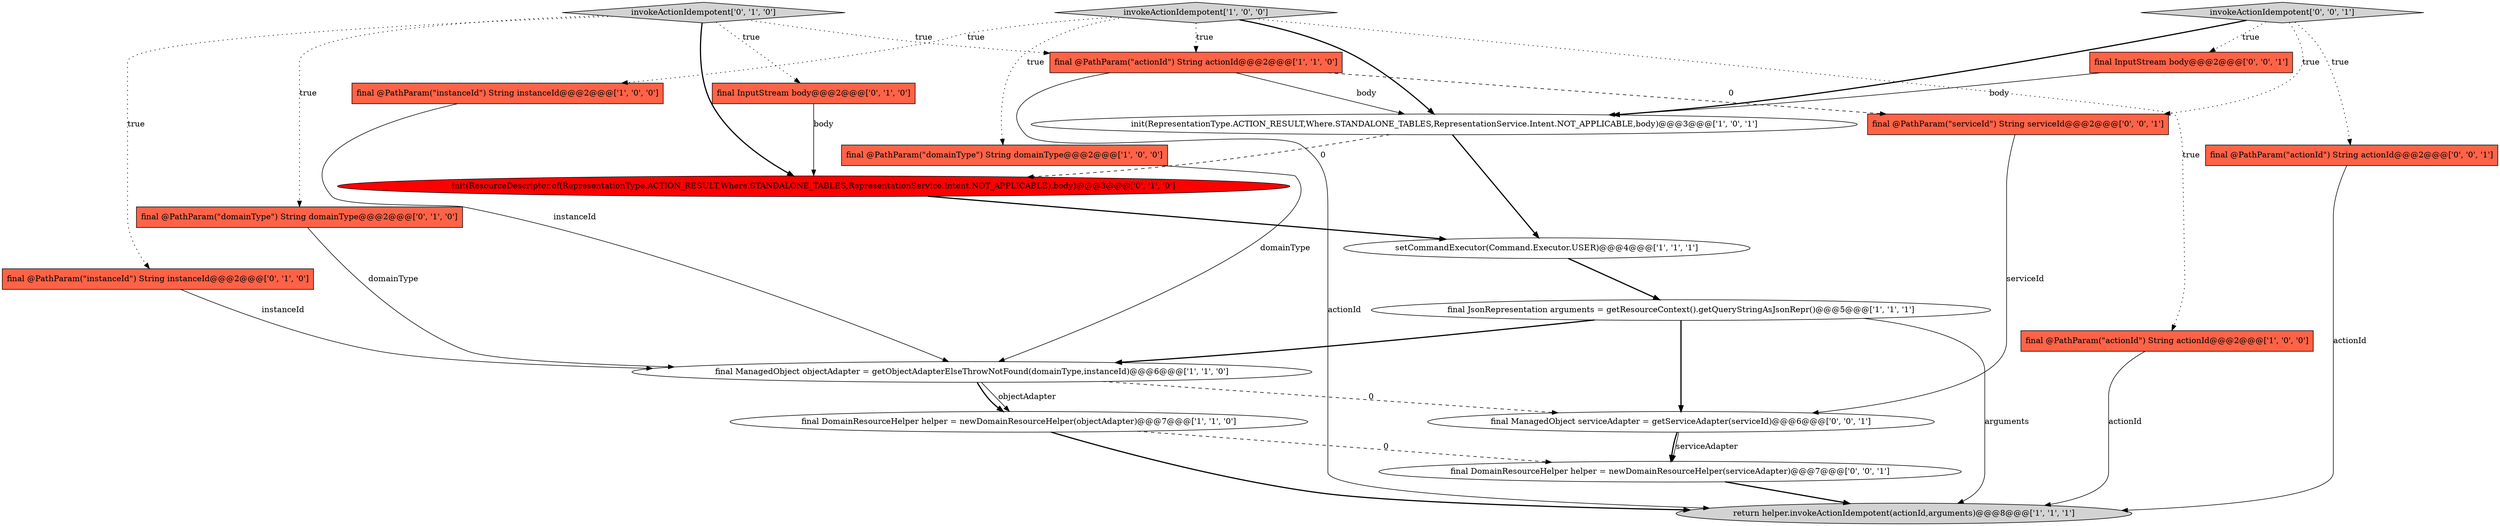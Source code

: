 digraph {
3 [style = filled, label = "final @PathParam(\"instanceId\") String instanceId@@@2@@@['1', '0', '0']", fillcolor = tomato, shape = box image = "AAA0AAABBB1BBB"];
12 [style = filled, label = "init(ResourceDescriptor.of(RepresentationType.ACTION_RESULT,Where.STANDALONE_TABLES,RepresentationService.Intent.NOT_APPLICABLE),body)@@@3@@@['0', '1', '0']", fillcolor = red, shape = ellipse image = "AAA1AAABBB2BBB"];
10 [style = filled, label = "final @PathParam(\"actionId\") String actionId@@@2@@@['1', '1', '0']", fillcolor = tomato, shape = box image = "AAA0AAABBB1BBB"];
6 [style = filled, label = "final JsonRepresentation arguments = getResourceContext().getQueryStringAsJsonRepr()@@@5@@@['1', '1', '1']", fillcolor = white, shape = ellipse image = "AAA0AAABBB1BBB"];
2 [style = filled, label = "final @PathParam(\"domainType\") String domainType@@@2@@@['1', '0', '0']", fillcolor = tomato, shape = box image = "AAA0AAABBB1BBB"];
18 [style = filled, label = "final DomainResourceHelper helper = newDomainResourceHelper(serviceAdapter)@@@7@@@['0', '0', '1']", fillcolor = white, shape = ellipse image = "AAA0AAABBB3BBB"];
16 [style = filled, label = "final @PathParam(\"actionId\") String actionId@@@2@@@['0', '0', '1']", fillcolor = tomato, shape = box image = "AAA0AAABBB3BBB"];
9 [style = filled, label = "final DomainResourceHelper helper = newDomainResourceHelper(objectAdapter)@@@7@@@['1', '1', '0']", fillcolor = white, shape = ellipse image = "AAA0AAABBB1BBB"];
0 [style = filled, label = "setCommandExecutor(Command.Executor.USER)@@@4@@@['1', '1', '1']", fillcolor = white, shape = ellipse image = "AAA0AAABBB1BBB"];
17 [style = filled, label = "invokeActionIdempotent['0', '0', '1']", fillcolor = lightgray, shape = diamond image = "AAA0AAABBB3BBB"];
1 [style = filled, label = "final ManagedObject objectAdapter = getObjectAdapterElseThrowNotFound(domainType,instanceId)@@@6@@@['1', '1', '0']", fillcolor = white, shape = ellipse image = "AAA0AAABBB1BBB"];
5 [style = filled, label = "init(RepresentationType.ACTION_RESULT,Where.STANDALONE_TABLES,RepresentationService.Intent.NOT_APPLICABLE,body)@@@3@@@['1', '0', '1']", fillcolor = white, shape = ellipse image = "AAA0AAABBB1BBB"];
13 [style = filled, label = "final @PathParam(\"domainType\") String domainType@@@2@@@['0', '1', '0']", fillcolor = tomato, shape = box image = "AAA0AAABBB2BBB"];
21 [style = filled, label = "final @PathParam(\"serviceId\") String serviceId@@@2@@@['0', '0', '1']", fillcolor = tomato, shape = box image = "AAA0AAABBB3BBB"];
4 [style = filled, label = "final @PathParam(\"actionId\") String actionId@@@2@@@['1', '0', '0']", fillcolor = tomato, shape = box image = "AAA0AAABBB1BBB"];
15 [style = filled, label = "invokeActionIdempotent['0', '1', '0']", fillcolor = lightgray, shape = diamond image = "AAA0AAABBB2BBB"];
7 [style = filled, label = "return helper.invokeActionIdempotent(actionId,arguments)@@@8@@@['1', '1', '1']", fillcolor = lightgray, shape = ellipse image = "AAA0AAABBB1BBB"];
11 [style = filled, label = "final InputStream body@@@2@@@['0', '1', '0']", fillcolor = tomato, shape = box image = "AAA0AAABBB2BBB"];
19 [style = filled, label = "final ManagedObject serviceAdapter = getServiceAdapter(serviceId)@@@6@@@['0', '0', '1']", fillcolor = white, shape = ellipse image = "AAA0AAABBB3BBB"];
20 [style = filled, label = "final InputStream body@@@2@@@['0', '0', '1']", fillcolor = tomato, shape = box image = "AAA0AAABBB3BBB"];
14 [style = filled, label = "final @PathParam(\"instanceId\") String instanceId@@@2@@@['0', '1', '0']", fillcolor = tomato, shape = box image = "AAA0AAABBB2BBB"];
8 [style = filled, label = "invokeActionIdempotent['1', '0', '0']", fillcolor = lightgray, shape = diamond image = "AAA0AAABBB1BBB"];
17->20 [style = dotted, label="true"];
17->5 [style = bold, label=""];
19->18 [style = bold, label=""];
5->12 [style = dashed, label="0"];
10->21 [style = dashed, label="0"];
0->6 [style = bold, label=""];
13->1 [style = solid, label="domainType"];
20->5 [style = solid, label="body"];
8->2 [style = dotted, label="true"];
9->18 [style = dashed, label="0"];
1->9 [style = solid, label="objectAdapter"];
1->19 [style = dashed, label="0"];
15->10 [style = dotted, label="true"];
6->19 [style = bold, label=""];
8->10 [style = dotted, label="true"];
15->14 [style = dotted, label="true"];
9->7 [style = bold, label=""];
6->7 [style = solid, label="arguments"];
10->7 [style = solid, label="actionId"];
11->12 [style = solid, label="body"];
12->0 [style = bold, label=""];
8->4 [style = dotted, label="true"];
8->3 [style = dotted, label="true"];
1->9 [style = bold, label=""];
15->13 [style = dotted, label="true"];
17->16 [style = dotted, label="true"];
6->1 [style = bold, label=""];
2->1 [style = solid, label="domainType"];
8->5 [style = bold, label=""];
19->18 [style = solid, label="serviceAdapter"];
5->0 [style = bold, label=""];
10->5 [style = solid, label="body"];
15->11 [style = dotted, label="true"];
15->12 [style = bold, label=""];
21->19 [style = solid, label="serviceId"];
18->7 [style = bold, label=""];
17->21 [style = dotted, label="true"];
3->1 [style = solid, label="instanceId"];
14->1 [style = solid, label="instanceId"];
16->7 [style = solid, label="actionId"];
4->7 [style = solid, label="actionId"];
}
